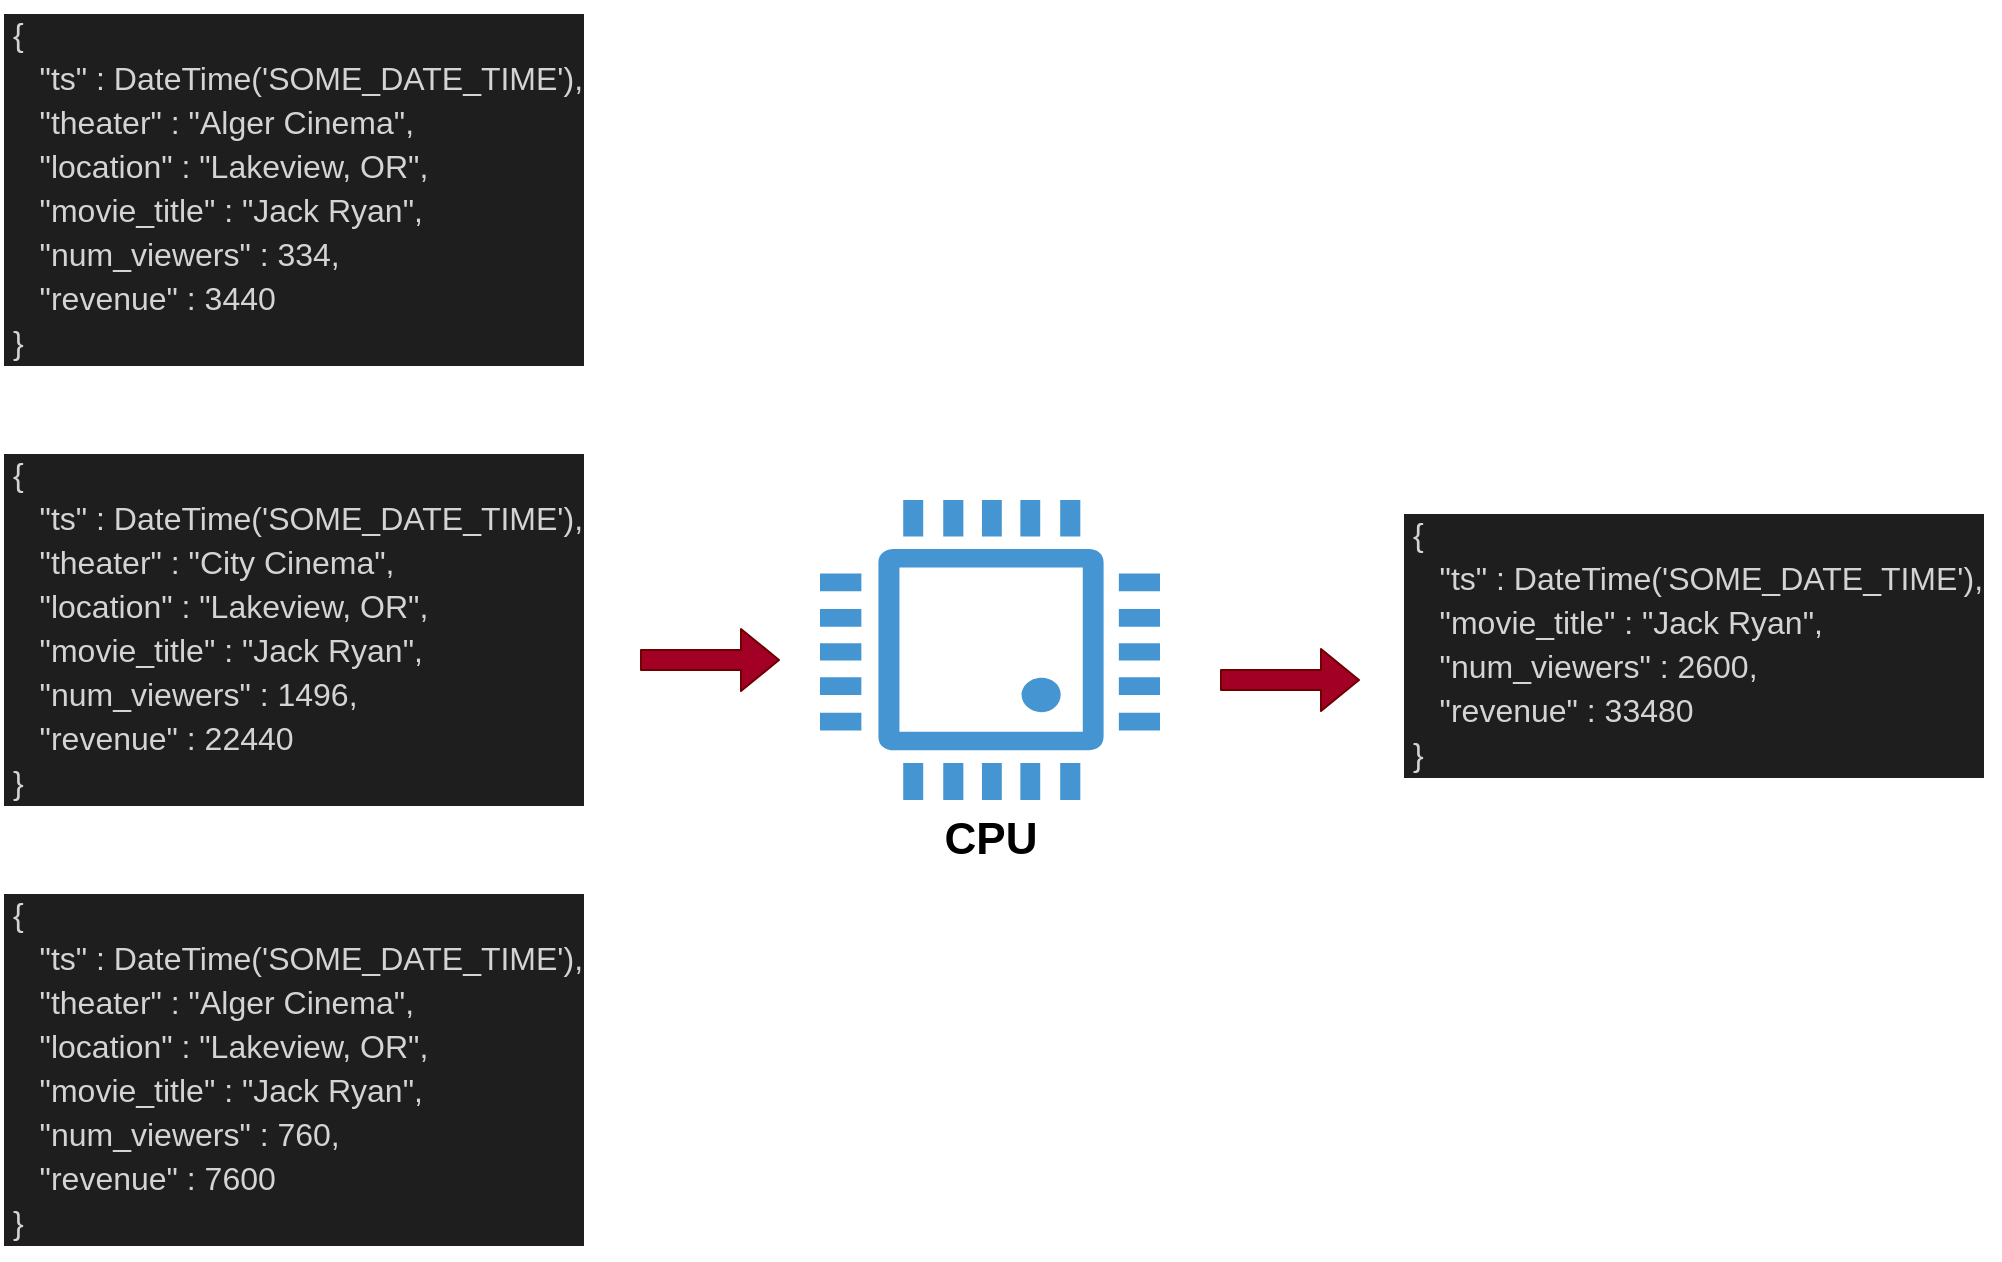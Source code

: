 <mxfile version="13.7.9" type="device"><diagram id="DNStgPJFtBGfgyBWFYON" name="Page-1"><mxGraphModel dx="868" dy="510" grid="1" gridSize="10" guides="1" tooltips="1" connect="1" arrows="1" fold="1" page="1" pageScale="1" pageWidth="850" pageHeight="1100" math="0" shadow="0"><root><mxCell id="0"/><mxCell id="1" parent="0"/><mxCell id="c_ZG2OpvDuJ9vMEKK6Zl-7" value="&lt;div style=&quot;color: rgb(212 , 212 , 212) ; background-color: rgb(30 , 30 , 30) ; font-weight: normal ; font-size: 16px ; line-height: 22px&quot;&gt;&lt;div&gt;&lt;span style=&quot;color: #d4d4d4&quot;&gt;&amp;nbsp;{&lt;/span&gt;&lt;/div&gt;&lt;div&gt;&lt;span style=&quot;color: #d4d4d4&quot;&gt;&amp;nbsp;&amp;nbsp;&amp;nbsp;&amp;nbsp;&quot;ts&quot;&amp;nbsp;:&amp;nbsp;DateTime('SOME_DATE_TIME'),&lt;/span&gt;&lt;/div&gt;&lt;div&gt;&lt;span style=&quot;color: #d4d4d4&quot;&gt;&amp;nbsp;&amp;nbsp;&amp;nbsp;&amp;nbsp;&quot;theater&quot;&amp;nbsp;:&amp;nbsp;&quot;Alger&amp;nbsp;Cinema&quot;,&lt;/span&gt;&lt;/div&gt;&lt;div&gt;&lt;span style=&quot;color: #d4d4d4&quot;&gt;&amp;nbsp;&amp;nbsp;&amp;nbsp;&amp;nbsp;&quot;location&quot;&amp;nbsp;:&amp;nbsp;&quot;Lakeview,&amp;nbsp;OR&quot;,&lt;/span&gt;&lt;/div&gt;&lt;div&gt;&lt;span style=&quot;color: #d4d4d4&quot;&gt;&amp;nbsp;&amp;nbsp;&amp;nbsp;&amp;nbsp;&quot;movie_title&quot;&amp;nbsp;:&amp;nbsp;&quot;Jack&amp;nbsp;Ryan&quot;,&lt;/span&gt;&lt;/div&gt;&lt;div&gt;&lt;span style=&quot;color: #d4d4d4&quot;&gt;&amp;nbsp;&amp;nbsp;&amp;nbsp;&amp;nbsp;&quot;num_viewers&quot;&amp;nbsp;:&amp;nbsp;334,&lt;/span&gt;&lt;/div&gt;&lt;div&gt;&lt;span style=&quot;color: #d4d4d4&quot;&gt;&amp;nbsp;&amp;nbsp;&amp;nbsp;&amp;nbsp;&quot;revenue&quot;&amp;nbsp;:&amp;nbsp;3440&lt;/span&gt;&lt;/div&gt;&lt;div&gt;&lt;span style=&quot;color: #d4d4d4&quot;&gt;&amp;nbsp;}&lt;/span&gt;&lt;/div&gt;&lt;/div&gt;" style="text;whiteSpace=wrap;html=1;" vertex="1" parent="1"><mxGeometry x="40" y="120" width="290" height="190" as="geometry"/></mxCell><mxCell id="c_ZG2OpvDuJ9vMEKK6Zl-8" value="&lt;div style=&quot;color: rgb(212 , 212 , 212) ; background-color: rgb(30 , 30 , 30) ; font-weight: normal ; font-size: 16px ; line-height: 22px&quot;&gt;&lt;div&gt;&lt;span style=&quot;color: #d4d4d4&quot;&gt;&amp;nbsp;{&lt;/span&gt;&lt;/div&gt;&lt;div&gt;&lt;span style=&quot;color: #d4d4d4&quot;&gt;&amp;nbsp;&amp;nbsp;&amp;nbsp;&amp;nbsp;&quot;ts&quot;&amp;nbsp;:&amp;nbsp;DateTime('SOME_DATE_TIME'),&lt;/span&gt;&lt;/div&gt;&lt;div&gt;&lt;span style=&quot;color: #d4d4d4&quot;&gt;&amp;nbsp;&amp;nbsp;&amp;nbsp;&amp;nbsp;&quot;theater&quot;&amp;nbsp;:&amp;nbsp;&quot;City Cinema&quot;,&lt;/span&gt;&lt;/div&gt;&lt;div&gt;&lt;span style=&quot;color: #d4d4d4&quot;&gt;&amp;nbsp;&amp;nbsp;&amp;nbsp;&amp;nbsp;&quot;location&quot;&amp;nbsp;:&amp;nbsp;&quot;Lakeview,&amp;nbsp;OR&quot;,&lt;/span&gt;&lt;/div&gt;&lt;div&gt;&lt;span style=&quot;color: #d4d4d4&quot;&gt;&amp;nbsp;&amp;nbsp;&amp;nbsp;&amp;nbsp;&quot;movie_title&quot;&amp;nbsp;:&amp;nbsp;&quot;Jack&amp;nbsp;Ryan&quot;,&lt;/span&gt;&lt;/div&gt;&lt;div&gt;&lt;span style=&quot;color: #d4d4d4&quot;&gt;&amp;nbsp;&amp;nbsp;&amp;nbsp;&amp;nbsp;&quot;num_viewers&quot;&amp;nbsp;:&amp;nbsp;1496,&lt;/span&gt;&lt;/div&gt;&lt;div&gt;&lt;span style=&quot;color: #d4d4d4&quot;&gt;&amp;nbsp;&amp;nbsp;&amp;nbsp;&amp;nbsp;&quot;revenue&quot;&amp;nbsp;:&amp;nbsp;22440&lt;/span&gt;&lt;/div&gt;&lt;div&gt;&lt;span style=&quot;color: #d4d4d4&quot;&gt;&amp;nbsp;}&lt;/span&gt;&lt;/div&gt;&lt;/div&gt;" style="text;whiteSpace=wrap;html=1;" vertex="1" parent="1"><mxGeometry x="40" y="340" width="290" height="190" as="geometry"/></mxCell><mxCell id="c_ZG2OpvDuJ9vMEKK6Zl-9" value="&lt;div style=&quot;color: rgb(212 , 212 , 212) ; background-color: rgb(30 , 30 , 30) ; font-weight: normal ; font-size: 16px ; line-height: 22px&quot;&gt;&lt;div&gt;&lt;span style=&quot;color: #d4d4d4&quot;&gt;&amp;nbsp;{&lt;/span&gt;&lt;/div&gt;&lt;div&gt;&lt;span style=&quot;color: #d4d4d4&quot;&gt;&amp;nbsp;&amp;nbsp;&amp;nbsp;&amp;nbsp;&quot;ts&quot;&amp;nbsp;:&amp;nbsp;DateTime('SOME_DATE_TIME'),&lt;/span&gt;&lt;/div&gt;&lt;div&gt;&lt;span style=&quot;color: #d4d4d4&quot;&gt;&amp;nbsp;&amp;nbsp;&amp;nbsp;&amp;nbsp;&quot;theater&quot;&amp;nbsp;:&amp;nbsp;&quot;Alger&amp;nbsp;Cinema&quot;,&lt;/span&gt;&lt;/div&gt;&lt;div&gt;&lt;span style=&quot;color: #d4d4d4&quot;&gt;&amp;nbsp;&amp;nbsp;&amp;nbsp;&amp;nbsp;&quot;location&quot;&amp;nbsp;:&amp;nbsp;&quot;Lakeview,&amp;nbsp;OR&quot;,&lt;/span&gt;&lt;/div&gt;&lt;div&gt;&lt;span style=&quot;color: #d4d4d4&quot;&gt;&amp;nbsp;&amp;nbsp;&amp;nbsp;&amp;nbsp;&quot;movie_title&quot;&amp;nbsp;:&amp;nbsp;&quot;Jack&amp;nbsp;Ryan&quot;,&lt;/span&gt;&lt;/div&gt;&lt;div&gt;&lt;span style=&quot;color: #d4d4d4&quot;&gt;&amp;nbsp;&amp;nbsp;&amp;nbsp;&amp;nbsp;&quot;num_viewers&quot;&amp;nbsp;:&amp;nbsp;760,&lt;/span&gt;&lt;/div&gt;&lt;div&gt;&lt;span style=&quot;color: #d4d4d4&quot;&gt;&amp;nbsp;&amp;nbsp;&amp;nbsp;&amp;nbsp;&quot;revenue&quot;&amp;nbsp;:&amp;nbsp;7600&lt;/span&gt;&lt;/div&gt;&lt;div&gt;&lt;span style=&quot;color: #d4d4d4&quot;&gt;&amp;nbsp;}&lt;/span&gt;&lt;/div&gt;&lt;/div&gt;" style="text;whiteSpace=wrap;html=1;" vertex="1" parent="1"><mxGeometry x="40" y="560" width="290" height="190" as="geometry"/></mxCell><mxCell id="c_ZG2OpvDuJ9vMEKK6Zl-10" value="CPU" style="pointerEvents=1;shadow=0;dashed=0;html=1;strokeColor=none;fillColor=#4495D1;labelPosition=center;verticalLabelPosition=bottom;verticalAlign=top;align=center;outlineConnect=0;shape=mxgraph.veeam.cpu;fontStyle=1;fontSize=22;" vertex="1" parent="1"><mxGeometry x="450" y="370" width="170" height="150" as="geometry"/></mxCell><mxCell id="c_ZG2OpvDuJ9vMEKK6Zl-11" value="&lt;div style=&quot;color: rgb(212 , 212 , 212) ; background-color: rgb(30 , 30 , 30) ; font-weight: normal ; font-size: 16px ; line-height: 22px&quot;&gt;&lt;div&gt;&lt;span style=&quot;color: #d4d4d4&quot;&gt;&amp;nbsp;{&lt;/span&gt;&lt;/div&gt;&lt;div&gt;&lt;span style=&quot;color: #d4d4d4&quot;&gt;&amp;nbsp;&amp;nbsp;&amp;nbsp;&amp;nbsp;&quot;ts&quot;&amp;nbsp;:&amp;nbsp;DateTime('SOME_DATE_TIME'),&lt;/span&gt;&lt;/div&gt;&lt;div&gt;&lt;span style=&quot;color: #d4d4d4&quot;&gt;&amp;nbsp;&amp;nbsp;&amp;nbsp;&amp;nbsp;&quot;movie_title&quot;&amp;nbsp;:&amp;nbsp;&quot;Jack&amp;nbsp;Ryan&quot;,&lt;/span&gt;&lt;/div&gt;&lt;div&gt;&lt;span style=&quot;color: #d4d4d4&quot;&gt;&amp;nbsp;&amp;nbsp;&amp;nbsp;&amp;nbsp;&quot;num_viewers&quot;&amp;nbsp;:&amp;nbsp;2600,&lt;/span&gt;&lt;/div&gt;&lt;div&gt;&lt;span style=&quot;color: #d4d4d4&quot;&gt;&amp;nbsp;&amp;nbsp;&amp;nbsp;&amp;nbsp;&quot;revenue&quot;&amp;nbsp;:&amp;nbsp;33480&lt;/span&gt;&lt;/div&gt;&lt;div&gt;&lt;span style=&quot;color: #d4d4d4&quot;&gt;&amp;nbsp;}&lt;/span&gt;&lt;/div&gt;&lt;/div&gt;" style="text;whiteSpace=wrap;html=1;" vertex="1" parent="1"><mxGeometry x="740" y="370" width="300" height="190" as="geometry"/></mxCell><mxCell id="c_ZG2OpvDuJ9vMEKK6Zl-13" value="" style="shape=flexArrow;endArrow=classic;html=1;fontSize=22;fontStyle=0;fillColor=#a20025;strokeColor=#6F0000;" edge="1" parent="1"><mxGeometry width="50" height="50" relative="1" as="geometry"><mxPoint x="360" y="450" as="sourcePoint"/><mxPoint x="430" y="450" as="targetPoint"/></mxGeometry></mxCell><mxCell id="c_ZG2OpvDuJ9vMEKK6Zl-15" value="" style="shape=flexArrow;endArrow=classic;html=1;fontSize=22;fontStyle=0;fillColor=#a20025;strokeColor=#6F0000;" edge="1" parent="1"><mxGeometry width="50" height="50" relative="1" as="geometry"><mxPoint x="650" y="460" as="sourcePoint"/><mxPoint x="720" y="460" as="targetPoint"/></mxGeometry></mxCell></root></mxGraphModel></diagram></mxfile>